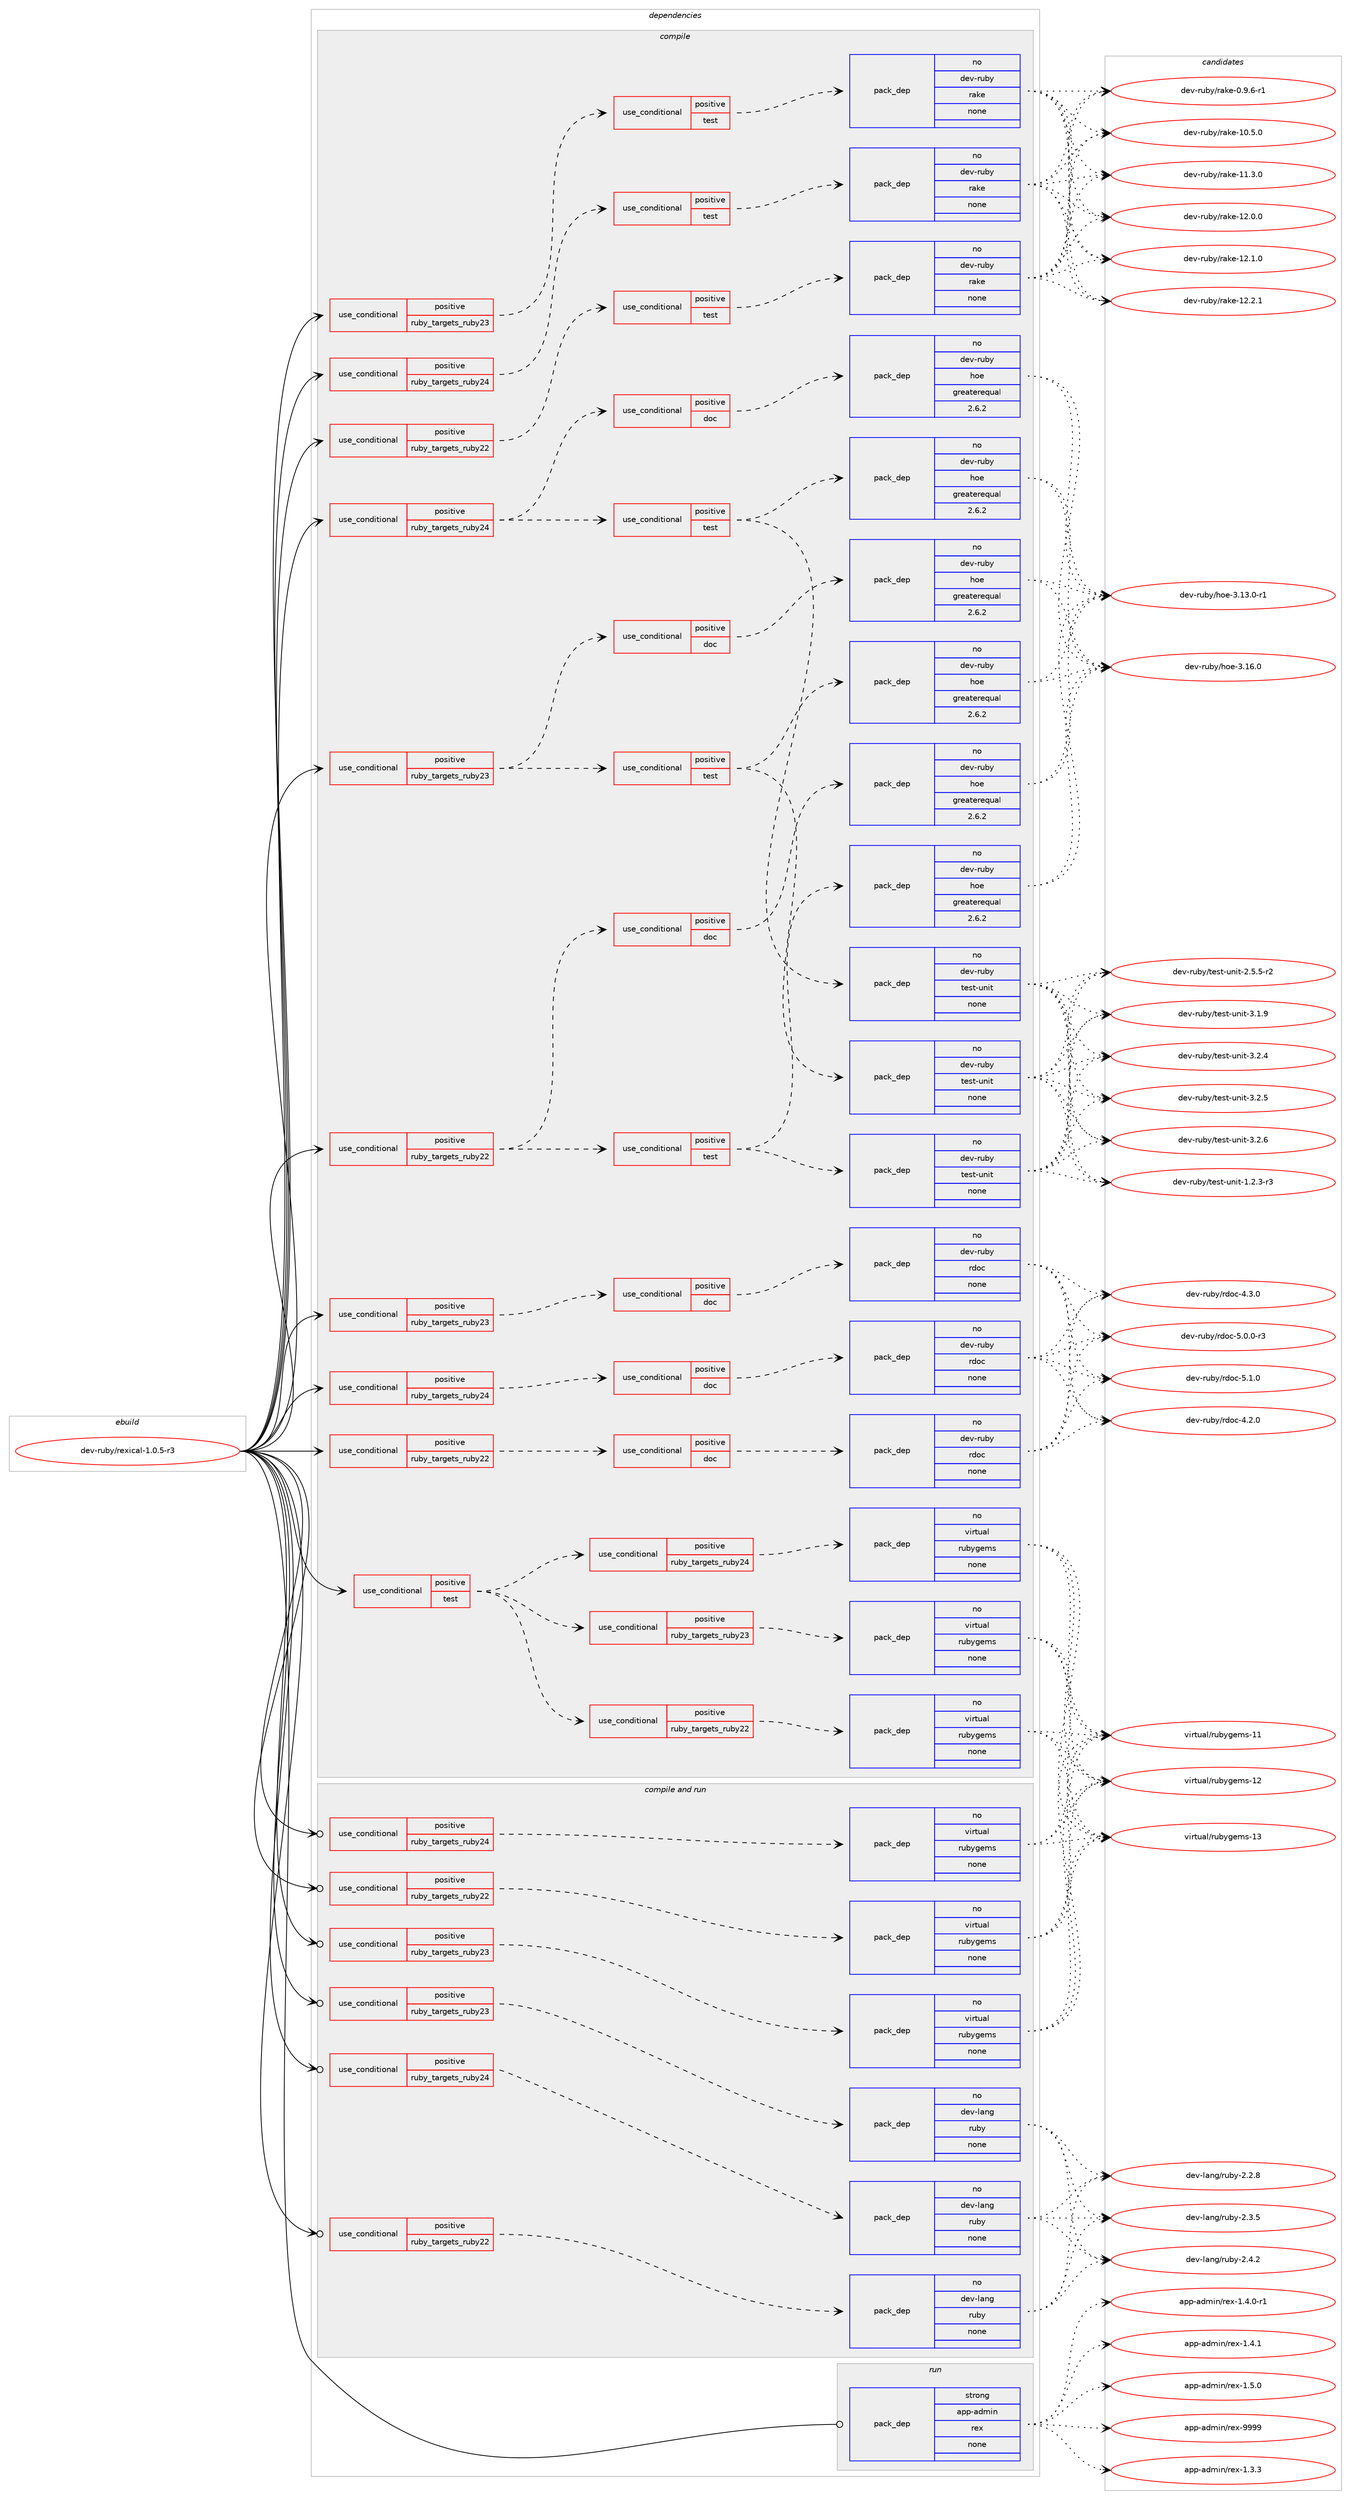 digraph prolog {

# *************
# Graph options
# *************

newrank=true;
concentrate=true;
compound=true;
graph [rankdir=LR,fontname=Helvetica,fontsize=10,ranksep=1.5];#, ranksep=2.5, nodesep=0.2];
edge  [arrowhead=vee];
node  [fontname=Helvetica,fontsize=10];

# **********
# The ebuild
# **********

subgraph cluster_leftcol {
color=gray;
rank=same;
label=<<i>ebuild</i>>;
id [label="dev-ruby/rexical-1.0.5-r3", color=red, width=4, href="../dev-ruby/rexical-1.0.5-r3.svg"];
}

# ****************
# The dependencies
# ****************

subgraph cluster_midcol {
color=gray;
label=<<i>dependencies</i>>;
subgraph cluster_compile {
fillcolor="#eeeeee";
style=filled;
label=<<i>compile</i>>;
subgraph cond68791 {
dependency262002 [label=<<TABLE BORDER="0" CELLBORDER="1" CELLSPACING="0" CELLPADDING="4"><TR><TD ROWSPAN="3" CELLPADDING="10">use_conditional</TD></TR><TR><TD>positive</TD></TR><TR><TD>ruby_targets_ruby22</TD></TR></TABLE>>, shape=none, color=red];
subgraph cond68792 {
dependency262003 [label=<<TABLE BORDER="0" CELLBORDER="1" CELLSPACING="0" CELLPADDING="4"><TR><TD ROWSPAN="3" CELLPADDING="10">use_conditional</TD></TR><TR><TD>positive</TD></TR><TR><TD>doc</TD></TR></TABLE>>, shape=none, color=red];
subgraph pack189097 {
dependency262004 [label=<<TABLE BORDER="0" CELLBORDER="1" CELLSPACING="0" CELLPADDING="4" WIDTH="220"><TR><TD ROWSPAN="6" CELLPADDING="30">pack_dep</TD></TR><TR><TD WIDTH="110">no</TD></TR><TR><TD>dev-ruby</TD></TR><TR><TD>hoe</TD></TR><TR><TD>greaterequal</TD></TR><TR><TD>2.6.2</TD></TR></TABLE>>, shape=none, color=blue];
}
dependency262003:e -> dependency262004:w [weight=20,style="dashed",arrowhead="vee"];
}
dependency262002:e -> dependency262003:w [weight=20,style="dashed",arrowhead="vee"];
subgraph cond68793 {
dependency262005 [label=<<TABLE BORDER="0" CELLBORDER="1" CELLSPACING="0" CELLPADDING="4"><TR><TD ROWSPAN="3" CELLPADDING="10">use_conditional</TD></TR><TR><TD>positive</TD></TR><TR><TD>test</TD></TR></TABLE>>, shape=none, color=red];
subgraph pack189098 {
dependency262006 [label=<<TABLE BORDER="0" CELLBORDER="1" CELLSPACING="0" CELLPADDING="4" WIDTH="220"><TR><TD ROWSPAN="6" CELLPADDING="30">pack_dep</TD></TR><TR><TD WIDTH="110">no</TD></TR><TR><TD>dev-ruby</TD></TR><TR><TD>hoe</TD></TR><TR><TD>greaterequal</TD></TR><TR><TD>2.6.2</TD></TR></TABLE>>, shape=none, color=blue];
}
dependency262005:e -> dependency262006:w [weight=20,style="dashed",arrowhead="vee"];
subgraph pack189099 {
dependency262007 [label=<<TABLE BORDER="0" CELLBORDER="1" CELLSPACING="0" CELLPADDING="4" WIDTH="220"><TR><TD ROWSPAN="6" CELLPADDING="30">pack_dep</TD></TR><TR><TD WIDTH="110">no</TD></TR><TR><TD>dev-ruby</TD></TR><TR><TD>test-unit</TD></TR><TR><TD>none</TD></TR><TR><TD></TD></TR></TABLE>>, shape=none, color=blue];
}
dependency262005:e -> dependency262007:w [weight=20,style="dashed",arrowhead="vee"];
}
dependency262002:e -> dependency262005:w [weight=20,style="dashed",arrowhead="vee"];
}
id:e -> dependency262002:w [weight=20,style="solid",arrowhead="vee"];
subgraph cond68794 {
dependency262008 [label=<<TABLE BORDER="0" CELLBORDER="1" CELLSPACING="0" CELLPADDING="4"><TR><TD ROWSPAN="3" CELLPADDING="10">use_conditional</TD></TR><TR><TD>positive</TD></TR><TR><TD>ruby_targets_ruby22</TD></TR></TABLE>>, shape=none, color=red];
subgraph cond68795 {
dependency262009 [label=<<TABLE BORDER="0" CELLBORDER="1" CELLSPACING="0" CELLPADDING="4"><TR><TD ROWSPAN="3" CELLPADDING="10">use_conditional</TD></TR><TR><TD>positive</TD></TR><TR><TD>doc</TD></TR></TABLE>>, shape=none, color=red];
subgraph pack189100 {
dependency262010 [label=<<TABLE BORDER="0" CELLBORDER="1" CELLSPACING="0" CELLPADDING="4" WIDTH="220"><TR><TD ROWSPAN="6" CELLPADDING="30">pack_dep</TD></TR><TR><TD WIDTH="110">no</TD></TR><TR><TD>dev-ruby</TD></TR><TR><TD>rdoc</TD></TR><TR><TD>none</TD></TR><TR><TD></TD></TR></TABLE>>, shape=none, color=blue];
}
dependency262009:e -> dependency262010:w [weight=20,style="dashed",arrowhead="vee"];
}
dependency262008:e -> dependency262009:w [weight=20,style="dashed",arrowhead="vee"];
}
id:e -> dependency262008:w [weight=20,style="solid",arrowhead="vee"];
subgraph cond68796 {
dependency262011 [label=<<TABLE BORDER="0" CELLBORDER="1" CELLSPACING="0" CELLPADDING="4"><TR><TD ROWSPAN="3" CELLPADDING="10">use_conditional</TD></TR><TR><TD>positive</TD></TR><TR><TD>ruby_targets_ruby22</TD></TR></TABLE>>, shape=none, color=red];
subgraph cond68797 {
dependency262012 [label=<<TABLE BORDER="0" CELLBORDER="1" CELLSPACING="0" CELLPADDING="4"><TR><TD ROWSPAN="3" CELLPADDING="10">use_conditional</TD></TR><TR><TD>positive</TD></TR><TR><TD>test</TD></TR></TABLE>>, shape=none, color=red];
subgraph pack189101 {
dependency262013 [label=<<TABLE BORDER="0" CELLBORDER="1" CELLSPACING="0" CELLPADDING="4" WIDTH="220"><TR><TD ROWSPAN="6" CELLPADDING="30">pack_dep</TD></TR><TR><TD WIDTH="110">no</TD></TR><TR><TD>dev-ruby</TD></TR><TR><TD>rake</TD></TR><TR><TD>none</TD></TR><TR><TD></TD></TR></TABLE>>, shape=none, color=blue];
}
dependency262012:e -> dependency262013:w [weight=20,style="dashed",arrowhead="vee"];
}
dependency262011:e -> dependency262012:w [weight=20,style="dashed",arrowhead="vee"];
}
id:e -> dependency262011:w [weight=20,style="solid",arrowhead="vee"];
subgraph cond68798 {
dependency262014 [label=<<TABLE BORDER="0" CELLBORDER="1" CELLSPACING="0" CELLPADDING="4"><TR><TD ROWSPAN="3" CELLPADDING="10">use_conditional</TD></TR><TR><TD>positive</TD></TR><TR><TD>ruby_targets_ruby23</TD></TR></TABLE>>, shape=none, color=red];
subgraph cond68799 {
dependency262015 [label=<<TABLE BORDER="0" CELLBORDER="1" CELLSPACING="0" CELLPADDING="4"><TR><TD ROWSPAN="3" CELLPADDING="10">use_conditional</TD></TR><TR><TD>positive</TD></TR><TR><TD>doc</TD></TR></TABLE>>, shape=none, color=red];
subgraph pack189102 {
dependency262016 [label=<<TABLE BORDER="0" CELLBORDER="1" CELLSPACING="0" CELLPADDING="4" WIDTH="220"><TR><TD ROWSPAN="6" CELLPADDING="30">pack_dep</TD></TR><TR><TD WIDTH="110">no</TD></TR><TR><TD>dev-ruby</TD></TR><TR><TD>hoe</TD></TR><TR><TD>greaterequal</TD></TR><TR><TD>2.6.2</TD></TR></TABLE>>, shape=none, color=blue];
}
dependency262015:e -> dependency262016:w [weight=20,style="dashed",arrowhead="vee"];
}
dependency262014:e -> dependency262015:w [weight=20,style="dashed",arrowhead="vee"];
subgraph cond68800 {
dependency262017 [label=<<TABLE BORDER="0" CELLBORDER="1" CELLSPACING="0" CELLPADDING="4"><TR><TD ROWSPAN="3" CELLPADDING="10">use_conditional</TD></TR><TR><TD>positive</TD></TR><TR><TD>test</TD></TR></TABLE>>, shape=none, color=red];
subgraph pack189103 {
dependency262018 [label=<<TABLE BORDER="0" CELLBORDER="1" CELLSPACING="0" CELLPADDING="4" WIDTH="220"><TR><TD ROWSPAN="6" CELLPADDING="30">pack_dep</TD></TR><TR><TD WIDTH="110">no</TD></TR><TR><TD>dev-ruby</TD></TR><TR><TD>hoe</TD></TR><TR><TD>greaterequal</TD></TR><TR><TD>2.6.2</TD></TR></TABLE>>, shape=none, color=blue];
}
dependency262017:e -> dependency262018:w [weight=20,style="dashed",arrowhead="vee"];
subgraph pack189104 {
dependency262019 [label=<<TABLE BORDER="0" CELLBORDER="1" CELLSPACING="0" CELLPADDING="4" WIDTH="220"><TR><TD ROWSPAN="6" CELLPADDING="30">pack_dep</TD></TR><TR><TD WIDTH="110">no</TD></TR><TR><TD>dev-ruby</TD></TR><TR><TD>test-unit</TD></TR><TR><TD>none</TD></TR><TR><TD></TD></TR></TABLE>>, shape=none, color=blue];
}
dependency262017:e -> dependency262019:w [weight=20,style="dashed",arrowhead="vee"];
}
dependency262014:e -> dependency262017:w [weight=20,style="dashed",arrowhead="vee"];
}
id:e -> dependency262014:w [weight=20,style="solid",arrowhead="vee"];
subgraph cond68801 {
dependency262020 [label=<<TABLE BORDER="0" CELLBORDER="1" CELLSPACING="0" CELLPADDING="4"><TR><TD ROWSPAN="3" CELLPADDING="10">use_conditional</TD></TR><TR><TD>positive</TD></TR><TR><TD>ruby_targets_ruby23</TD></TR></TABLE>>, shape=none, color=red];
subgraph cond68802 {
dependency262021 [label=<<TABLE BORDER="0" CELLBORDER="1" CELLSPACING="0" CELLPADDING="4"><TR><TD ROWSPAN="3" CELLPADDING="10">use_conditional</TD></TR><TR><TD>positive</TD></TR><TR><TD>doc</TD></TR></TABLE>>, shape=none, color=red];
subgraph pack189105 {
dependency262022 [label=<<TABLE BORDER="0" CELLBORDER="1" CELLSPACING="0" CELLPADDING="4" WIDTH="220"><TR><TD ROWSPAN="6" CELLPADDING="30">pack_dep</TD></TR><TR><TD WIDTH="110">no</TD></TR><TR><TD>dev-ruby</TD></TR><TR><TD>rdoc</TD></TR><TR><TD>none</TD></TR><TR><TD></TD></TR></TABLE>>, shape=none, color=blue];
}
dependency262021:e -> dependency262022:w [weight=20,style="dashed",arrowhead="vee"];
}
dependency262020:e -> dependency262021:w [weight=20,style="dashed",arrowhead="vee"];
}
id:e -> dependency262020:w [weight=20,style="solid",arrowhead="vee"];
subgraph cond68803 {
dependency262023 [label=<<TABLE BORDER="0" CELLBORDER="1" CELLSPACING="0" CELLPADDING="4"><TR><TD ROWSPAN="3" CELLPADDING="10">use_conditional</TD></TR><TR><TD>positive</TD></TR><TR><TD>ruby_targets_ruby23</TD></TR></TABLE>>, shape=none, color=red];
subgraph cond68804 {
dependency262024 [label=<<TABLE BORDER="0" CELLBORDER="1" CELLSPACING="0" CELLPADDING="4"><TR><TD ROWSPAN="3" CELLPADDING="10">use_conditional</TD></TR><TR><TD>positive</TD></TR><TR><TD>test</TD></TR></TABLE>>, shape=none, color=red];
subgraph pack189106 {
dependency262025 [label=<<TABLE BORDER="0" CELLBORDER="1" CELLSPACING="0" CELLPADDING="4" WIDTH="220"><TR><TD ROWSPAN="6" CELLPADDING="30">pack_dep</TD></TR><TR><TD WIDTH="110">no</TD></TR><TR><TD>dev-ruby</TD></TR><TR><TD>rake</TD></TR><TR><TD>none</TD></TR><TR><TD></TD></TR></TABLE>>, shape=none, color=blue];
}
dependency262024:e -> dependency262025:w [weight=20,style="dashed",arrowhead="vee"];
}
dependency262023:e -> dependency262024:w [weight=20,style="dashed",arrowhead="vee"];
}
id:e -> dependency262023:w [weight=20,style="solid",arrowhead="vee"];
subgraph cond68805 {
dependency262026 [label=<<TABLE BORDER="0" CELLBORDER="1" CELLSPACING="0" CELLPADDING="4"><TR><TD ROWSPAN="3" CELLPADDING="10">use_conditional</TD></TR><TR><TD>positive</TD></TR><TR><TD>ruby_targets_ruby24</TD></TR></TABLE>>, shape=none, color=red];
subgraph cond68806 {
dependency262027 [label=<<TABLE BORDER="0" CELLBORDER="1" CELLSPACING="0" CELLPADDING="4"><TR><TD ROWSPAN="3" CELLPADDING="10">use_conditional</TD></TR><TR><TD>positive</TD></TR><TR><TD>doc</TD></TR></TABLE>>, shape=none, color=red];
subgraph pack189107 {
dependency262028 [label=<<TABLE BORDER="0" CELLBORDER="1" CELLSPACING="0" CELLPADDING="4" WIDTH="220"><TR><TD ROWSPAN="6" CELLPADDING="30">pack_dep</TD></TR><TR><TD WIDTH="110">no</TD></TR><TR><TD>dev-ruby</TD></TR><TR><TD>hoe</TD></TR><TR><TD>greaterequal</TD></TR><TR><TD>2.6.2</TD></TR></TABLE>>, shape=none, color=blue];
}
dependency262027:e -> dependency262028:w [weight=20,style="dashed",arrowhead="vee"];
}
dependency262026:e -> dependency262027:w [weight=20,style="dashed",arrowhead="vee"];
subgraph cond68807 {
dependency262029 [label=<<TABLE BORDER="0" CELLBORDER="1" CELLSPACING="0" CELLPADDING="4"><TR><TD ROWSPAN="3" CELLPADDING="10">use_conditional</TD></TR><TR><TD>positive</TD></TR><TR><TD>test</TD></TR></TABLE>>, shape=none, color=red];
subgraph pack189108 {
dependency262030 [label=<<TABLE BORDER="0" CELLBORDER="1" CELLSPACING="0" CELLPADDING="4" WIDTH="220"><TR><TD ROWSPAN="6" CELLPADDING="30">pack_dep</TD></TR><TR><TD WIDTH="110">no</TD></TR><TR><TD>dev-ruby</TD></TR><TR><TD>hoe</TD></TR><TR><TD>greaterequal</TD></TR><TR><TD>2.6.2</TD></TR></TABLE>>, shape=none, color=blue];
}
dependency262029:e -> dependency262030:w [weight=20,style="dashed",arrowhead="vee"];
subgraph pack189109 {
dependency262031 [label=<<TABLE BORDER="0" CELLBORDER="1" CELLSPACING="0" CELLPADDING="4" WIDTH="220"><TR><TD ROWSPAN="6" CELLPADDING="30">pack_dep</TD></TR><TR><TD WIDTH="110">no</TD></TR><TR><TD>dev-ruby</TD></TR><TR><TD>test-unit</TD></TR><TR><TD>none</TD></TR><TR><TD></TD></TR></TABLE>>, shape=none, color=blue];
}
dependency262029:e -> dependency262031:w [weight=20,style="dashed",arrowhead="vee"];
}
dependency262026:e -> dependency262029:w [weight=20,style="dashed",arrowhead="vee"];
}
id:e -> dependency262026:w [weight=20,style="solid",arrowhead="vee"];
subgraph cond68808 {
dependency262032 [label=<<TABLE BORDER="0" CELLBORDER="1" CELLSPACING="0" CELLPADDING="4"><TR><TD ROWSPAN="3" CELLPADDING="10">use_conditional</TD></TR><TR><TD>positive</TD></TR><TR><TD>ruby_targets_ruby24</TD></TR></TABLE>>, shape=none, color=red];
subgraph cond68809 {
dependency262033 [label=<<TABLE BORDER="0" CELLBORDER="1" CELLSPACING="0" CELLPADDING="4"><TR><TD ROWSPAN="3" CELLPADDING="10">use_conditional</TD></TR><TR><TD>positive</TD></TR><TR><TD>doc</TD></TR></TABLE>>, shape=none, color=red];
subgraph pack189110 {
dependency262034 [label=<<TABLE BORDER="0" CELLBORDER="1" CELLSPACING="0" CELLPADDING="4" WIDTH="220"><TR><TD ROWSPAN="6" CELLPADDING="30">pack_dep</TD></TR><TR><TD WIDTH="110">no</TD></TR><TR><TD>dev-ruby</TD></TR><TR><TD>rdoc</TD></TR><TR><TD>none</TD></TR><TR><TD></TD></TR></TABLE>>, shape=none, color=blue];
}
dependency262033:e -> dependency262034:w [weight=20,style="dashed",arrowhead="vee"];
}
dependency262032:e -> dependency262033:w [weight=20,style="dashed",arrowhead="vee"];
}
id:e -> dependency262032:w [weight=20,style="solid",arrowhead="vee"];
subgraph cond68810 {
dependency262035 [label=<<TABLE BORDER="0" CELLBORDER="1" CELLSPACING="0" CELLPADDING="4"><TR><TD ROWSPAN="3" CELLPADDING="10">use_conditional</TD></TR><TR><TD>positive</TD></TR><TR><TD>ruby_targets_ruby24</TD></TR></TABLE>>, shape=none, color=red];
subgraph cond68811 {
dependency262036 [label=<<TABLE BORDER="0" CELLBORDER="1" CELLSPACING="0" CELLPADDING="4"><TR><TD ROWSPAN="3" CELLPADDING="10">use_conditional</TD></TR><TR><TD>positive</TD></TR><TR><TD>test</TD></TR></TABLE>>, shape=none, color=red];
subgraph pack189111 {
dependency262037 [label=<<TABLE BORDER="0" CELLBORDER="1" CELLSPACING="0" CELLPADDING="4" WIDTH="220"><TR><TD ROWSPAN="6" CELLPADDING="30">pack_dep</TD></TR><TR><TD WIDTH="110">no</TD></TR><TR><TD>dev-ruby</TD></TR><TR><TD>rake</TD></TR><TR><TD>none</TD></TR><TR><TD></TD></TR></TABLE>>, shape=none, color=blue];
}
dependency262036:e -> dependency262037:w [weight=20,style="dashed",arrowhead="vee"];
}
dependency262035:e -> dependency262036:w [weight=20,style="dashed",arrowhead="vee"];
}
id:e -> dependency262035:w [weight=20,style="solid",arrowhead="vee"];
subgraph cond68812 {
dependency262038 [label=<<TABLE BORDER="0" CELLBORDER="1" CELLSPACING="0" CELLPADDING="4"><TR><TD ROWSPAN="3" CELLPADDING="10">use_conditional</TD></TR><TR><TD>positive</TD></TR><TR><TD>test</TD></TR></TABLE>>, shape=none, color=red];
subgraph cond68813 {
dependency262039 [label=<<TABLE BORDER="0" CELLBORDER="1" CELLSPACING="0" CELLPADDING="4"><TR><TD ROWSPAN="3" CELLPADDING="10">use_conditional</TD></TR><TR><TD>positive</TD></TR><TR><TD>ruby_targets_ruby22</TD></TR></TABLE>>, shape=none, color=red];
subgraph pack189112 {
dependency262040 [label=<<TABLE BORDER="0" CELLBORDER="1" CELLSPACING="0" CELLPADDING="4" WIDTH="220"><TR><TD ROWSPAN="6" CELLPADDING="30">pack_dep</TD></TR><TR><TD WIDTH="110">no</TD></TR><TR><TD>virtual</TD></TR><TR><TD>rubygems</TD></TR><TR><TD>none</TD></TR><TR><TD></TD></TR></TABLE>>, shape=none, color=blue];
}
dependency262039:e -> dependency262040:w [weight=20,style="dashed",arrowhead="vee"];
}
dependency262038:e -> dependency262039:w [weight=20,style="dashed",arrowhead="vee"];
subgraph cond68814 {
dependency262041 [label=<<TABLE BORDER="0" CELLBORDER="1" CELLSPACING="0" CELLPADDING="4"><TR><TD ROWSPAN="3" CELLPADDING="10">use_conditional</TD></TR><TR><TD>positive</TD></TR><TR><TD>ruby_targets_ruby23</TD></TR></TABLE>>, shape=none, color=red];
subgraph pack189113 {
dependency262042 [label=<<TABLE BORDER="0" CELLBORDER="1" CELLSPACING="0" CELLPADDING="4" WIDTH="220"><TR><TD ROWSPAN="6" CELLPADDING="30">pack_dep</TD></TR><TR><TD WIDTH="110">no</TD></TR><TR><TD>virtual</TD></TR><TR><TD>rubygems</TD></TR><TR><TD>none</TD></TR><TR><TD></TD></TR></TABLE>>, shape=none, color=blue];
}
dependency262041:e -> dependency262042:w [weight=20,style="dashed",arrowhead="vee"];
}
dependency262038:e -> dependency262041:w [weight=20,style="dashed",arrowhead="vee"];
subgraph cond68815 {
dependency262043 [label=<<TABLE BORDER="0" CELLBORDER="1" CELLSPACING="0" CELLPADDING="4"><TR><TD ROWSPAN="3" CELLPADDING="10">use_conditional</TD></TR><TR><TD>positive</TD></TR><TR><TD>ruby_targets_ruby24</TD></TR></TABLE>>, shape=none, color=red];
subgraph pack189114 {
dependency262044 [label=<<TABLE BORDER="0" CELLBORDER="1" CELLSPACING="0" CELLPADDING="4" WIDTH="220"><TR><TD ROWSPAN="6" CELLPADDING="30">pack_dep</TD></TR><TR><TD WIDTH="110">no</TD></TR><TR><TD>virtual</TD></TR><TR><TD>rubygems</TD></TR><TR><TD>none</TD></TR><TR><TD></TD></TR></TABLE>>, shape=none, color=blue];
}
dependency262043:e -> dependency262044:w [weight=20,style="dashed",arrowhead="vee"];
}
dependency262038:e -> dependency262043:w [weight=20,style="dashed",arrowhead="vee"];
}
id:e -> dependency262038:w [weight=20,style="solid",arrowhead="vee"];
}
subgraph cluster_compileandrun {
fillcolor="#eeeeee";
style=filled;
label=<<i>compile and run</i>>;
subgraph cond68816 {
dependency262045 [label=<<TABLE BORDER="0" CELLBORDER="1" CELLSPACING="0" CELLPADDING="4"><TR><TD ROWSPAN="3" CELLPADDING="10">use_conditional</TD></TR><TR><TD>positive</TD></TR><TR><TD>ruby_targets_ruby22</TD></TR></TABLE>>, shape=none, color=red];
subgraph pack189115 {
dependency262046 [label=<<TABLE BORDER="0" CELLBORDER="1" CELLSPACING="0" CELLPADDING="4" WIDTH="220"><TR><TD ROWSPAN="6" CELLPADDING="30">pack_dep</TD></TR><TR><TD WIDTH="110">no</TD></TR><TR><TD>dev-lang</TD></TR><TR><TD>ruby</TD></TR><TR><TD>none</TD></TR><TR><TD></TD></TR></TABLE>>, shape=none, color=blue];
}
dependency262045:e -> dependency262046:w [weight=20,style="dashed",arrowhead="vee"];
}
id:e -> dependency262045:w [weight=20,style="solid",arrowhead="odotvee"];
subgraph cond68817 {
dependency262047 [label=<<TABLE BORDER="0" CELLBORDER="1" CELLSPACING="0" CELLPADDING="4"><TR><TD ROWSPAN="3" CELLPADDING="10">use_conditional</TD></TR><TR><TD>positive</TD></TR><TR><TD>ruby_targets_ruby22</TD></TR></TABLE>>, shape=none, color=red];
subgraph pack189116 {
dependency262048 [label=<<TABLE BORDER="0" CELLBORDER="1" CELLSPACING="0" CELLPADDING="4" WIDTH="220"><TR><TD ROWSPAN="6" CELLPADDING="30">pack_dep</TD></TR><TR><TD WIDTH="110">no</TD></TR><TR><TD>virtual</TD></TR><TR><TD>rubygems</TD></TR><TR><TD>none</TD></TR><TR><TD></TD></TR></TABLE>>, shape=none, color=blue];
}
dependency262047:e -> dependency262048:w [weight=20,style="dashed",arrowhead="vee"];
}
id:e -> dependency262047:w [weight=20,style="solid",arrowhead="odotvee"];
subgraph cond68818 {
dependency262049 [label=<<TABLE BORDER="0" CELLBORDER="1" CELLSPACING="0" CELLPADDING="4"><TR><TD ROWSPAN="3" CELLPADDING="10">use_conditional</TD></TR><TR><TD>positive</TD></TR><TR><TD>ruby_targets_ruby23</TD></TR></TABLE>>, shape=none, color=red];
subgraph pack189117 {
dependency262050 [label=<<TABLE BORDER="0" CELLBORDER="1" CELLSPACING="0" CELLPADDING="4" WIDTH="220"><TR><TD ROWSPAN="6" CELLPADDING="30">pack_dep</TD></TR><TR><TD WIDTH="110">no</TD></TR><TR><TD>dev-lang</TD></TR><TR><TD>ruby</TD></TR><TR><TD>none</TD></TR><TR><TD></TD></TR></TABLE>>, shape=none, color=blue];
}
dependency262049:e -> dependency262050:w [weight=20,style="dashed",arrowhead="vee"];
}
id:e -> dependency262049:w [weight=20,style="solid",arrowhead="odotvee"];
subgraph cond68819 {
dependency262051 [label=<<TABLE BORDER="0" CELLBORDER="1" CELLSPACING="0" CELLPADDING="4"><TR><TD ROWSPAN="3" CELLPADDING="10">use_conditional</TD></TR><TR><TD>positive</TD></TR><TR><TD>ruby_targets_ruby23</TD></TR></TABLE>>, shape=none, color=red];
subgraph pack189118 {
dependency262052 [label=<<TABLE BORDER="0" CELLBORDER="1" CELLSPACING="0" CELLPADDING="4" WIDTH="220"><TR><TD ROWSPAN="6" CELLPADDING="30">pack_dep</TD></TR><TR><TD WIDTH="110">no</TD></TR><TR><TD>virtual</TD></TR><TR><TD>rubygems</TD></TR><TR><TD>none</TD></TR><TR><TD></TD></TR></TABLE>>, shape=none, color=blue];
}
dependency262051:e -> dependency262052:w [weight=20,style="dashed",arrowhead="vee"];
}
id:e -> dependency262051:w [weight=20,style="solid",arrowhead="odotvee"];
subgraph cond68820 {
dependency262053 [label=<<TABLE BORDER="0" CELLBORDER="1" CELLSPACING="0" CELLPADDING="4"><TR><TD ROWSPAN="3" CELLPADDING="10">use_conditional</TD></TR><TR><TD>positive</TD></TR><TR><TD>ruby_targets_ruby24</TD></TR></TABLE>>, shape=none, color=red];
subgraph pack189119 {
dependency262054 [label=<<TABLE BORDER="0" CELLBORDER="1" CELLSPACING="0" CELLPADDING="4" WIDTH="220"><TR><TD ROWSPAN="6" CELLPADDING="30">pack_dep</TD></TR><TR><TD WIDTH="110">no</TD></TR><TR><TD>dev-lang</TD></TR><TR><TD>ruby</TD></TR><TR><TD>none</TD></TR><TR><TD></TD></TR></TABLE>>, shape=none, color=blue];
}
dependency262053:e -> dependency262054:w [weight=20,style="dashed",arrowhead="vee"];
}
id:e -> dependency262053:w [weight=20,style="solid",arrowhead="odotvee"];
subgraph cond68821 {
dependency262055 [label=<<TABLE BORDER="0" CELLBORDER="1" CELLSPACING="0" CELLPADDING="4"><TR><TD ROWSPAN="3" CELLPADDING="10">use_conditional</TD></TR><TR><TD>positive</TD></TR><TR><TD>ruby_targets_ruby24</TD></TR></TABLE>>, shape=none, color=red];
subgraph pack189120 {
dependency262056 [label=<<TABLE BORDER="0" CELLBORDER="1" CELLSPACING="0" CELLPADDING="4" WIDTH="220"><TR><TD ROWSPAN="6" CELLPADDING="30">pack_dep</TD></TR><TR><TD WIDTH="110">no</TD></TR><TR><TD>virtual</TD></TR><TR><TD>rubygems</TD></TR><TR><TD>none</TD></TR><TR><TD></TD></TR></TABLE>>, shape=none, color=blue];
}
dependency262055:e -> dependency262056:w [weight=20,style="dashed",arrowhead="vee"];
}
id:e -> dependency262055:w [weight=20,style="solid",arrowhead="odotvee"];
}
subgraph cluster_run {
fillcolor="#eeeeee";
style=filled;
label=<<i>run</i>>;
subgraph pack189121 {
dependency262057 [label=<<TABLE BORDER="0" CELLBORDER="1" CELLSPACING="0" CELLPADDING="4" WIDTH="220"><TR><TD ROWSPAN="6" CELLPADDING="30">pack_dep</TD></TR><TR><TD WIDTH="110">strong</TD></TR><TR><TD>app-admin</TD></TR><TR><TD>rex</TD></TR><TR><TD>none</TD></TR><TR><TD></TD></TR></TABLE>>, shape=none, color=blue];
}
id:e -> dependency262057:w [weight=20,style="solid",arrowhead="odot"];
}
}

# **************
# The candidates
# **************

subgraph cluster_choices {
rank=same;
color=gray;
label=<<i>candidates</i>>;

subgraph choice189097 {
color=black;
nodesep=1;
choice100101118451141179812147104111101455146495146484511449 [label="dev-ruby/hoe-3.13.0-r1", color=red, width=4,href="../dev-ruby/hoe-3.13.0-r1.svg"];
choice10010111845114117981214710411110145514649544648 [label="dev-ruby/hoe-3.16.0", color=red, width=4,href="../dev-ruby/hoe-3.16.0.svg"];
dependency262004:e -> choice100101118451141179812147104111101455146495146484511449:w [style=dotted,weight="100"];
dependency262004:e -> choice10010111845114117981214710411110145514649544648:w [style=dotted,weight="100"];
}
subgraph choice189098 {
color=black;
nodesep=1;
choice100101118451141179812147104111101455146495146484511449 [label="dev-ruby/hoe-3.13.0-r1", color=red, width=4,href="../dev-ruby/hoe-3.13.0-r1.svg"];
choice10010111845114117981214710411110145514649544648 [label="dev-ruby/hoe-3.16.0", color=red, width=4,href="../dev-ruby/hoe-3.16.0.svg"];
dependency262006:e -> choice100101118451141179812147104111101455146495146484511449:w [style=dotted,weight="100"];
dependency262006:e -> choice10010111845114117981214710411110145514649544648:w [style=dotted,weight="100"];
}
subgraph choice189099 {
color=black;
nodesep=1;
choice100101118451141179812147116101115116451171101051164549465046514511451 [label="dev-ruby/test-unit-1.2.3-r3", color=red, width=4,href="../dev-ruby/test-unit-1.2.3-r3.svg"];
choice100101118451141179812147116101115116451171101051164550465346534511450 [label="dev-ruby/test-unit-2.5.5-r2", color=red, width=4,href="../dev-ruby/test-unit-2.5.5-r2.svg"];
choice10010111845114117981214711610111511645117110105116455146494657 [label="dev-ruby/test-unit-3.1.9", color=red, width=4,href="../dev-ruby/test-unit-3.1.9.svg"];
choice10010111845114117981214711610111511645117110105116455146504652 [label="dev-ruby/test-unit-3.2.4", color=red, width=4,href="../dev-ruby/test-unit-3.2.4.svg"];
choice10010111845114117981214711610111511645117110105116455146504653 [label="dev-ruby/test-unit-3.2.5", color=red, width=4,href="../dev-ruby/test-unit-3.2.5.svg"];
choice10010111845114117981214711610111511645117110105116455146504654 [label="dev-ruby/test-unit-3.2.6", color=red, width=4,href="../dev-ruby/test-unit-3.2.6.svg"];
dependency262007:e -> choice100101118451141179812147116101115116451171101051164549465046514511451:w [style=dotted,weight="100"];
dependency262007:e -> choice100101118451141179812147116101115116451171101051164550465346534511450:w [style=dotted,weight="100"];
dependency262007:e -> choice10010111845114117981214711610111511645117110105116455146494657:w [style=dotted,weight="100"];
dependency262007:e -> choice10010111845114117981214711610111511645117110105116455146504652:w [style=dotted,weight="100"];
dependency262007:e -> choice10010111845114117981214711610111511645117110105116455146504653:w [style=dotted,weight="100"];
dependency262007:e -> choice10010111845114117981214711610111511645117110105116455146504654:w [style=dotted,weight="100"];
}
subgraph choice189100 {
color=black;
nodesep=1;
choice10010111845114117981214711410011199455246504648 [label="dev-ruby/rdoc-4.2.0", color=red, width=4,href="../dev-ruby/rdoc-4.2.0.svg"];
choice10010111845114117981214711410011199455246514648 [label="dev-ruby/rdoc-4.3.0", color=red, width=4,href="../dev-ruby/rdoc-4.3.0.svg"];
choice100101118451141179812147114100111994553464846484511451 [label="dev-ruby/rdoc-5.0.0-r3", color=red, width=4,href="../dev-ruby/rdoc-5.0.0-r3.svg"];
choice10010111845114117981214711410011199455346494648 [label="dev-ruby/rdoc-5.1.0", color=red, width=4,href="../dev-ruby/rdoc-5.1.0.svg"];
dependency262010:e -> choice10010111845114117981214711410011199455246504648:w [style=dotted,weight="100"];
dependency262010:e -> choice10010111845114117981214711410011199455246514648:w [style=dotted,weight="100"];
dependency262010:e -> choice100101118451141179812147114100111994553464846484511451:w [style=dotted,weight="100"];
dependency262010:e -> choice10010111845114117981214711410011199455346494648:w [style=dotted,weight="100"];
}
subgraph choice189101 {
color=black;
nodesep=1;
choice100101118451141179812147114971071014548465746544511449 [label="dev-ruby/rake-0.9.6-r1", color=red, width=4,href="../dev-ruby/rake-0.9.6-r1.svg"];
choice1001011184511411798121471149710710145494846534648 [label="dev-ruby/rake-10.5.0", color=red, width=4,href="../dev-ruby/rake-10.5.0.svg"];
choice1001011184511411798121471149710710145494946514648 [label="dev-ruby/rake-11.3.0", color=red, width=4,href="../dev-ruby/rake-11.3.0.svg"];
choice1001011184511411798121471149710710145495046484648 [label="dev-ruby/rake-12.0.0", color=red, width=4,href="../dev-ruby/rake-12.0.0.svg"];
choice1001011184511411798121471149710710145495046494648 [label="dev-ruby/rake-12.1.0", color=red, width=4,href="../dev-ruby/rake-12.1.0.svg"];
choice1001011184511411798121471149710710145495046504649 [label="dev-ruby/rake-12.2.1", color=red, width=4,href="../dev-ruby/rake-12.2.1.svg"];
dependency262013:e -> choice100101118451141179812147114971071014548465746544511449:w [style=dotted,weight="100"];
dependency262013:e -> choice1001011184511411798121471149710710145494846534648:w [style=dotted,weight="100"];
dependency262013:e -> choice1001011184511411798121471149710710145494946514648:w [style=dotted,weight="100"];
dependency262013:e -> choice1001011184511411798121471149710710145495046484648:w [style=dotted,weight="100"];
dependency262013:e -> choice1001011184511411798121471149710710145495046494648:w [style=dotted,weight="100"];
dependency262013:e -> choice1001011184511411798121471149710710145495046504649:w [style=dotted,weight="100"];
}
subgraph choice189102 {
color=black;
nodesep=1;
choice100101118451141179812147104111101455146495146484511449 [label="dev-ruby/hoe-3.13.0-r1", color=red, width=4,href="../dev-ruby/hoe-3.13.0-r1.svg"];
choice10010111845114117981214710411110145514649544648 [label="dev-ruby/hoe-3.16.0", color=red, width=4,href="../dev-ruby/hoe-3.16.0.svg"];
dependency262016:e -> choice100101118451141179812147104111101455146495146484511449:w [style=dotted,weight="100"];
dependency262016:e -> choice10010111845114117981214710411110145514649544648:w [style=dotted,weight="100"];
}
subgraph choice189103 {
color=black;
nodesep=1;
choice100101118451141179812147104111101455146495146484511449 [label="dev-ruby/hoe-3.13.0-r1", color=red, width=4,href="../dev-ruby/hoe-3.13.0-r1.svg"];
choice10010111845114117981214710411110145514649544648 [label="dev-ruby/hoe-3.16.0", color=red, width=4,href="../dev-ruby/hoe-3.16.0.svg"];
dependency262018:e -> choice100101118451141179812147104111101455146495146484511449:w [style=dotted,weight="100"];
dependency262018:e -> choice10010111845114117981214710411110145514649544648:w [style=dotted,weight="100"];
}
subgraph choice189104 {
color=black;
nodesep=1;
choice100101118451141179812147116101115116451171101051164549465046514511451 [label="dev-ruby/test-unit-1.2.3-r3", color=red, width=4,href="../dev-ruby/test-unit-1.2.3-r3.svg"];
choice100101118451141179812147116101115116451171101051164550465346534511450 [label="dev-ruby/test-unit-2.5.5-r2", color=red, width=4,href="../dev-ruby/test-unit-2.5.5-r2.svg"];
choice10010111845114117981214711610111511645117110105116455146494657 [label="dev-ruby/test-unit-3.1.9", color=red, width=4,href="../dev-ruby/test-unit-3.1.9.svg"];
choice10010111845114117981214711610111511645117110105116455146504652 [label="dev-ruby/test-unit-3.2.4", color=red, width=4,href="../dev-ruby/test-unit-3.2.4.svg"];
choice10010111845114117981214711610111511645117110105116455146504653 [label="dev-ruby/test-unit-3.2.5", color=red, width=4,href="../dev-ruby/test-unit-3.2.5.svg"];
choice10010111845114117981214711610111511645117110105116455146504654 [label="dev-ruby/test-unit-3.2.6", color=red, width=4,href="../dev-ruby/test-unit-3.2.6.svg"];
dependency262019:e -> choice100101118451141179812147116101115116451171101051164549465046514511451:w [style=dotted,weight="100"];
dependency262019:e -> choice100101118451141179812147116101115116451171101051164550465346534511450:w [style=dotted,weight="100"];
dependency262019:e -> choice10010111845114117981214711610111511645117110105116455146494657:w [style=dotted,weight="100"];
dependency262019:e -> choice10010111845114117981214711610111511645117110105116455146504652:w [style=dotted,weight="100"];
dependency262019:e -> choice10010111845114117981214711610111511645117110105116455146504653:w [style=dotted,weight="100"];
dependency262019:e -> choice10010111845114117981214711610111511645117110105116455146504654:w [style=dotted,weight="100"];
}
subgraph choice189105 {
color=black;
nodesep=1;
choice10010111845114117981214711410011199455246504648 [label="dev-ruby/rdoc-4.2.0", color=red, width=4,href="../dev-ruby/rdoc-4.2.0.svg"];
choice10010111845114117981214711410011199455246514648 [label="dev-ruby/rdoc-4.3.0", color=red, width=4,href="../dev-ruby/rdoc-4.3.0.svg"];
choice100101118451141179812147114100111994553464846484511451 [label="dev-ruby/rdoc-5.0.0-r3", color=red, width=4,href="../dev-ruby/rdoc-5.0.0-r3.svg"];
choice10010111845114117981214711410011199455346494648 [label="dev-ruby/rdoc-5.1.0", color=red, width=4,href="../dev-ruby/rdoc-5.1.0.svg"];
dependency262022:e -> choice10010111845114117981214711410011199455246504648:w [style=dotted,weight="100"];
dependency262022:e -> choice10010111845114117981214711410011199455246514648:w [style=dotted,weight="100"];
dependency262022:e -> choice100101118451141179812147114100111994553464846484511451:w [style=dotted,weight="100"];
dependency262022:e -> choice10010111845114117981214711410011199455346494648:w [style=dotted,weight="100"];
}
subgraph choice189106 {
color=black;
nodesep=1;
choice100101118451141179812147114971071014548465746544511449 [label="dev-ruby/rake-0.9.6-r1", color=red, width=4,href="../dev-ruby/rake-0.9.6-r1.svg"];
choice1001011184511411798121471149710710145494846534648 [label="dev-ruby/rake-10.5.0", color=red, width=4,href="../dev-ruby/rake-10.5.0.svg"];
choice1001011184511411798121471149710710145494946514648 [label="dev-ruby/rake-11.3.0", color=red, width=4,href="../dev-ruby/rake-11.3.0.svg"];
choice1001011184511411798121471149710710145495046484648 [label="dev-ruby/rake-12.0.0", color=red, width=4,href="../dev-ruby/rake-12.0.0.svg"];
choice1001011184511411798121471149710710145495046494648 [label="dev-ruby/rake-12.1.0", color=red, width=4,href="../dev-ruby/rake-12.1.0.svg"];
choice1001011184511411798121471149710710145495046504649 [label="dev-ruby/rake-12.2.1", color=red, width=4,href="../dev-ruby/rake-12.2.1.svg"];
dependency262025:e -> choice100101118451141179812147114971071014548465746544511449:w [style=dotted,weight="100"];
dependency262025:e -> choice1001011184511411798121471149710710145494846534648:w [style=dotted,weight="100"];
dependency262025:e -> choice1001011184511411798121471149710710145494946514648:w [style=dotted,weight="100"];
dependency262025:e -> choice1001011184511411798121471149710710145495046484648:w [style=dotted,weight="100"];
dependency262025:e -> choice1001011184511411798121471149710710145495046494648:w [style=dotted,weight="100"];
dependency262025:e -> choice1001011184511411798121471149710710145495046504649:w [style=dotted,weight="100"];
}
subgraph choice189107 {
color=black;
nodesep=1;
choice100101118451141179812147104111101455146495146484511449 [label="dev-ruby/hoe-3.13.0-r1", color=red, width=4,href="../dev-ruby/hoe-3.13.0-r1.svg"];
choice10010111845114117981214710411110145514649544648 [label="dev-ruby/hoe-3.16.0", color=red, width=4,href="../dev-ruby/hoe-3.16.0.svg"];
dependency262028:e -> choice100101118451141179812147104111101455146495146484511449:w [style=dotted,weight="100"];
dependency262028:e -> choice10010111845114117981214710411110145514649544648:w [style=dotted,weight="100"];
}
subgraph choice189108 {
color=black;
nodesep=1;
choice100101118451141179812147104111101455146495146484511449 [label="dev-ruby/hoe-3.13.0-r1", color=red, width=4,href="../dev-ruby/hoe-3.13.0-r1.svg"];
choice10010111845114117981214710411110145514649544648 [label="dev-ruby/hoe-3.16.0", color=red, width=4,href="../dev-ruby/hoe-3.16.0.svg"];
dependency262030:e -> choice100101118451141179812147104111101455146495146484511449:w [style=dotted,weight="100"];
dependency262030:e -> choice10010111845114117981214710411110145514649544648:w [style=dotted,weight="100"];
}
subgraph choice189109 {
color=black;
nodesep=1;
choice100101118451141179812147116101115116451171101051164549465046514511451 [label="dev-ruby/test-unit-1.2.3-r3", color=red, width=4,href="../dev-ruby/test-unit-1.2.3-r3.svg"];
choice100101118451141179812147116101115116451171101051164550465346534511450 [label="dev-ruby/test-unit-2.5.5-r2", color=red, width=4,href="../dev-ruby/test-unit-2.5.5-r2.svg"];
choice10010111845114117981214711610111511645117110105116455146494657 [label="dev-ruby/test-unit-3.1.9", color=red, width=4,href="../dev-ruby/test-unit-3.1.9.svg"];
choice10010111845114117981214711610111511645117110105116455146504652 [label="dev-ruby/test-unit-3.2.4", color=red, width=4,href="../dev-ruby/test-unit-3.2.4.svg"];
choice10010111845114117981214711610111511645117110105116455146504653 [label="dev-ruby/test-unit-3.2.5", color=red, width=4,href="../dev-ruby/test-unit-3.2.5.svg"];
choice10010111845114117981214711610111511645117110105116455146504654 [label="dev-ruby/test-unit-3.2.6", color=red, width=4,href="../dev-ruby/test-unit-3.2.6.svg"];
dependency262031:e -> choice100101118451141179812147116101115116451171101051164549465046514511451:w [style=dotted,weight="100"];
dependency262031:e -> choice100101118451141179812147116101115116451171101051164550465346534511450:w [style=dotted,weight="100"];
dependency262031:e -> choice10010111845114117981214711610111511645117110105116455146494657:w [style=dotted,weight="100"];
dependency262031:e -> choice10010111845114117981214711610111511645117110105116455146504652:w [style=dotted,weight="100"];
dependency262031:e -> choice10010111845114117981214711610111511645117110105116455146504653:w [style=dotted,weight="100"];
dependency262031:e -> choice10010111845114117981214711610111511645117110105116455146504654:w [style=dotted,weight="100"];
}
subgraph choice189110 {
color=black;
nodesep=1;
choice10010111845114117981214711410011199455246504648 [label="dev-ruby/rdoc-4.2.0", color=red, width=4,href="../dev-ruby/rdoc-4.2.0.svg"];
choice10010111845114117981214711410011199455246514648 [label="dev-ruby/rdoc-4.3.0", color=red, width=4,href="../dev-ruby/rdoc-4.3.0.svg"];
choice100101118451141179812147114100111994553464846484511451 [label="dev-ruby/rdoc-5.0.0-r3", color=red, width=4,href="../dev-ruby/rdoc-5.0.0-r3.svg"];
choice10010111845114117981214711410011199455346494648 [label="dev-ruby/rdoc-5.1.0", color=red, width=4,href="../dev-ruby/rdoc-5.1.0.svg"];
dependency262034:e -> choice10010111845114117981214711410011199455246504648:w [style=dotted,weight="100"];
dependency262034:e -> choice10010111845114117981214711410011199455246514648:w [style=dotted,weight="100"];
dependency262034:e -> choice100101118451141179812147114100111994553464846484511451:w [style=dotted,weight="100"];
dependency262034:e -> choice10010111845114117981214711410011199455346494648:w [style=dotted,weight="100"];
}
subgraph choice189111 {
color=black;
nodesep=1;
choice100101118451141179812147114971071014548465746544511449 [label="dev-ruby/rake-0.9.6-r1", color=red, width=4,href="../dev-ruby/rake-0.9.6-r1.svg"];
choice1001011184511411798121471149710710145494846534648 [label="dev-ruby/rake-10.5.0", color=red, width=4,href="../dev-ruby/rake-10.5.0.svg"];
choice1001011184511411798121471149710710145494946514648 [label="dev-ruby/rake-11.3.0", color=red, width=4,href="../dev-ruby/rake-11.3.0.svg"];
choice1001011184511411798121471149710710145495046484648 [label="dev-ruby/rake-12.0.0", color=red, width=4,href="../dev-ruby/rake-12.0.0.svg"];
choice1001011184511411798121471149710710145495046494648 [label="dev-ruby/rake-12.1.0", color=red, width=4,href="../dev-ruby/rake-12.1.0.svg"];
choice1001011184511411798121471149710710145495046504649 [label="dev-ruby/rake-12.2.1", color=red, width=4,href="../dev-ruby/rake-12.2.1.svg"];
dependency262037:e -> choice100101118451141179812147114971071014548465746544511449:w [style=dotted,weight="100"];
dependency262037:e -> choice1001011184511411798121471149710710145494846534648:w [style=dotted,weight="100"];
dependency262037:e -> choice1001011184511411798121471149710710145494946514648:w [style=dotted,weight="100"];
dependency262037:e -> choice1001011184511411798121471149710710145495046484648:w [style=dotted,weight="100"];
dependency262037:e -> choice1001011184511411798121471149710710145495046494648:w [style=dotted,weight="100"];
dependency262037:e -> choice1001011184511411798121471149710710145495046504649:w [style=dotted,weight="100"];
}
subgraph choice189112 {
color=black;
nodesep=1;
choice118105114116117971084711411798121103101109115454949 [label="virtual/rubygems-11", color=red, width=4,href="../virtual/rubygems-11.svg"];
choice118105114116117971084711411798121103101109115454950 [label="virtual/rubygems-12", color=red, width=4,href="../virtual/rubygems-12.svg"];
choice118105114116117971084711411798121103101109115454951 [label="virtual/rubygems-13", color=red, width=4,href="../virtual/rubygems-13.svg"];
dependency262040:e -> choice118105114116117971084711411798121103101109115454949:w [style=dotted,weight="100"];
dependency262040:e -> choice118105114116117971084711411798121103101109115454950:w [style=dotted,weight="100"];
dependency262040:e -> choice118105114116117971084711411798121103101109115454951:w [style=dotted,weight="100"];
}
subgraph choice189113 {
color=black;
nodesep=1;
choice118105114116117971084711411798121103101109115454949 [label="virtual/rubygems-11", color=red, width=4,href="../virtual/rubygems-11.svg"];
choice118105114116117971084711411798121103101109115454950 [label="virtual/rubygems-12", color=red, width=4,href="../virtual/rubygems-12.svg"];
choice118105114116117971084711411798121103101109115454951 [label="virtual/rubygems-13", color=red, width=4,href="../virtual/rubygems-13.svg"];
dependency262042:e -> choice118105114116117971084711411798121103101109115454949:w [style=dotted,weight="100"];
dependency262042:e -> choice118105114116117971084711411798121103101109115454950:w [style=dotted,weight="100"];
dependency262042:e -> choice118105114116117971084711411798121103101109115454951:w [style=dotted,weight="100"];
}
subgraph choice189114 {
color=black;
nodesep=1;
choice118105114116117971084711411798121103101109115454949 [label="virtual/rubygems-11", color=red, width=4,href="../virtual/rubygems-11.svg"];
choice118105114116117971084711411798121103101109115454950 [label="virtual/rubygems-12", color=red, width=4,href="../virtual/rubygems-12.svg"];
choice118105114116117971084711411798121103101109115454951 [label="virtual/rubygems-13", color=red, width=4,href="../virtual/rubygems-13.svg"];
dependency262044:e -> choice118105114116117971084711411798121103101109115454949:w [style=dotted,weight="100"];
dependency262044:e -> choice118105114116117971084711411798121103101109115454950:w [style=dotted,weight="100"];
dependency262044:e -> choice118105114116117971084711411798121103101109115454951:w [style=dotted,weight="100"];
}
subgraph choice189115 {
color=black;
nodesep=1;
choice10010111845108971101034711411798121455046504656 [label="dev-lang/ruby-2.2.8", color=red, width=4,href="../dev-lang/ruby-2.2.8.svg"];
choice10010111845108971101034711411798121455046514653 [label="dev-lang/ruby-2.3.5", color=red, width=4,href="../dev-lang/ruby-2.3.5.svg"];
choice10010111845108971101034711411798121455046524650 [label="dev-lang/ruby-2.4.2", color=red, width=4,href="../dev-lang/ruby-2.4.2.svg"];
dependency262046:e -> choice10010111845108971101034711411798121455046504656:w [style=dotted,weight="100"];
dependency262046:e -> choice10010111845108971101034711411798121455046514653:w [style=dotted,weight="100"];
dependency262046:e -> choice10010111845108971101034711411798121455046524650:w [style=dotted,weight="100"];
}
subgraph choice189116 {
color=black;
nodesep=1;
choice118105114116117971084711411798121103101109115454949 [label="virtual/rubygems-11", color=red, width=4,href="../virtual/rubygems-11.svg"];
choice118105114116117971084711411798121103101109115454950 [label="virtual/rubygems-12", color=red, width=4,href="../virtual/rubygems-12.svg"];
choice118105114116117971084711411798121103101109115454951 [label="virtual/rubygems-13", color=red, width=4,href="../virtual/rubygems-13.svg"];
dependency262048:e -> choice118105114116117971084711411798121103101109115454949:w [style=dotted,weight="100"];
dependency262048:e -> choice118105114116117971084711411798121103101109115454950:w [style=dotted,weight="100"];
dependency262048:e -> choice118105114116117971084711411798121103101109115454951:w [style=dotted,weight="100"];
}
subgraph choice189117 {
color=black;
nodesep=1;
choice10010111845108971101034711411798121455046504656 [label="dev-lang/ruby-2.2.8", color=red, width=4,href="../dev-lang/ruby-2.2.8.svg"];
choice10010111845108971101034711411798121455046514653 [label="dev-lang/ruby-2.3.5", color=red, width=4,href="../dev-lang/ruby-2.3.5.svg"];
choice10010111845108971101034711411798121455046524650 [label="dev-lang/ruby-2.4.2", color=red, width=4,href="../dev-lang/ruby-2.4.2.svg"];
dependency262050:e -> choice10010111845108971101034711411798121455046504656:w [style=dotted,weight="100"];
dependency262050:e -> choice10010111845108971101034711411798121455046514653:w [style=dotted,weight="100"];
dependency262050:e -> choice10010111845108971101034711411798121455046524650:w [style=dotted,weight="100"];
}
subgraph choice189118 {
color=black;
nodesep=1;
choice118105114116117971084711411798121103101109115454949 [label="virtual/rubygems-11", color=red, width=4,href="../virtual/rubygems-11.svg"];
choice118105114116117971084711411798121103101109115454950 [label="virtual/rubygems-12", color=red, width=4,href="../virtual/rubygems-12.svg"];
choice118105114116117971084711411798121103101109115454951 [label="virtual/rubygems-13", color=red, width=4,href="../virtual/rubygems-13.svg"];
dependency262052:e -> choice118105114116117971084711411798121103101109115454949:w [style=dotted,weight="100"];
dependency262052:e -> choice118105114116117971084711411798121103101109115454950:w [style=dotted,weight="100"];
dependency262052:e -> choice118105114116117971084711411798121103101109115454951:w [style=dotted,weight="100"];
}
subgraph choice189119 {
color=black;
nodesep=1;
choice10010111845108971101034711411798121455046504656 [label="dev-lang/ruby-2.2.8", color=red, width=4,href="../dev-lang/ruby-2.2.8.svg"];
choice10010111845108971101034711411798121455046514653 [label="dev-lang/ruby-2.3.5", color=red, width=4,href="../dev-lang/ruby-2.3.5.svg"];
choice10010111845108971101034711411798121455046524650 [label="dev-lang/ruby-2.4.2", color=red, width=4,href="../dev-lang/ruby-2.4.2.svg"];
dependency262054:e -> choice10010111845108971101034711411798121455046504656:w [style=dotted,weight="100"];
dependency262054:e -> choice10010111845108971101034711411798121455046514653:w [style=dotted,weight="100"];
dependency262054:e -> choice10010111845108971101034711411798121455046524650:w [style=dotted,weight="100"];
}
subgraph choice189120 {
color=black;
nodesep=1;
choice118105114116117971084711411798121103101109115454949 [label="virtual/rubygems-11", color=red, width=4,href="../virtual/rubygems-11.svg"];
choice118105114116117971084711411798121103101109115454950 [label="virtual/rubygems-12", color=red, width=4,href="../virtual/rubygems-12.svg"];
choice118105114116117971084711411798121103101109115454951 [label="virtual/rubygems-13", color=red, width=4,href="../virtual/rubygems-13.svg"];
dependency262056:e -> choice118105114116117971084711411798121103101109115454949:w [style=dotted,weight="100"];
dependency262056:e -> choice118105114116117971084711411798121103101109115454950:w [style=dotted,weight="100"];
dependency262056:e -> choice118105114116117971084711411798121103101109115454951:w [style=dotted,weight="100"];
}
subgraph choice189121 {
color=black;
nodesep=1;
choice97112112459710010910511047114101120454946514651 [label="app-admin/rex-1.3.3", color=red, width=4,href="../app-admin/rex-1.3.3.svg"];
choice971121124597100109105110471141011204549465246484511449 [label="app-admin/rex-1.4.0-r1", color=red, width=4,href="../app-admin/rex-1.4.0-r1.svg"];
choice97112112459710010910511047114101120454946524649 [label="app-admin/rex-1.4.1", color=red, width=4,href="../app-admin/rex-1.4.1.svg"];
choice97112112459710010910511047114101120454946534648 [label="app-admin/rex-1.5.0", color=red, width=4,href="../app-admin/rex-1.5.0.svg"];
choice971121124597100109105110471141011204557575757 [label="app-admin/rex-9999", color=red, width=4,href="../app-admin/rex-9999.svg"];
dependency262057:e -> choice97112112459710010910511047114101120454946514651:w [style=dotted,weight="100"];
dependency262057:e -> choice971121124597100109105110471141011204549465246484511449:w [style=dotted,weight="100"];
dependency262057:e -> choice97112112459710010910511047114101120454946524649:w [style=dotted,weight="100"];
dependency262057:e -> choice97112112459710010910511047114101120454946534648:w [style=dotted,weight="100"];
dependency262057:e -> choice971121124597100109105110471141011204557575757:w [style=dotted,weight="100"];
}
}

}

